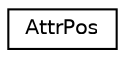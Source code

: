 digraph "Graphical Class Hierarchy"
{
  edge [fontname="Helvetica",fontsize="10",labelfontname="Helvetica",labelfontsize="10"];
  node [fontname="Helvetica",fontsize="10",shape=record];
  rankdir="LR";
  Node1 [label="AttrPos",height=0.2,width=0.4,color="black", fillcolor="white", style="filled",URL="$struct_attr_pos.html"];
}
